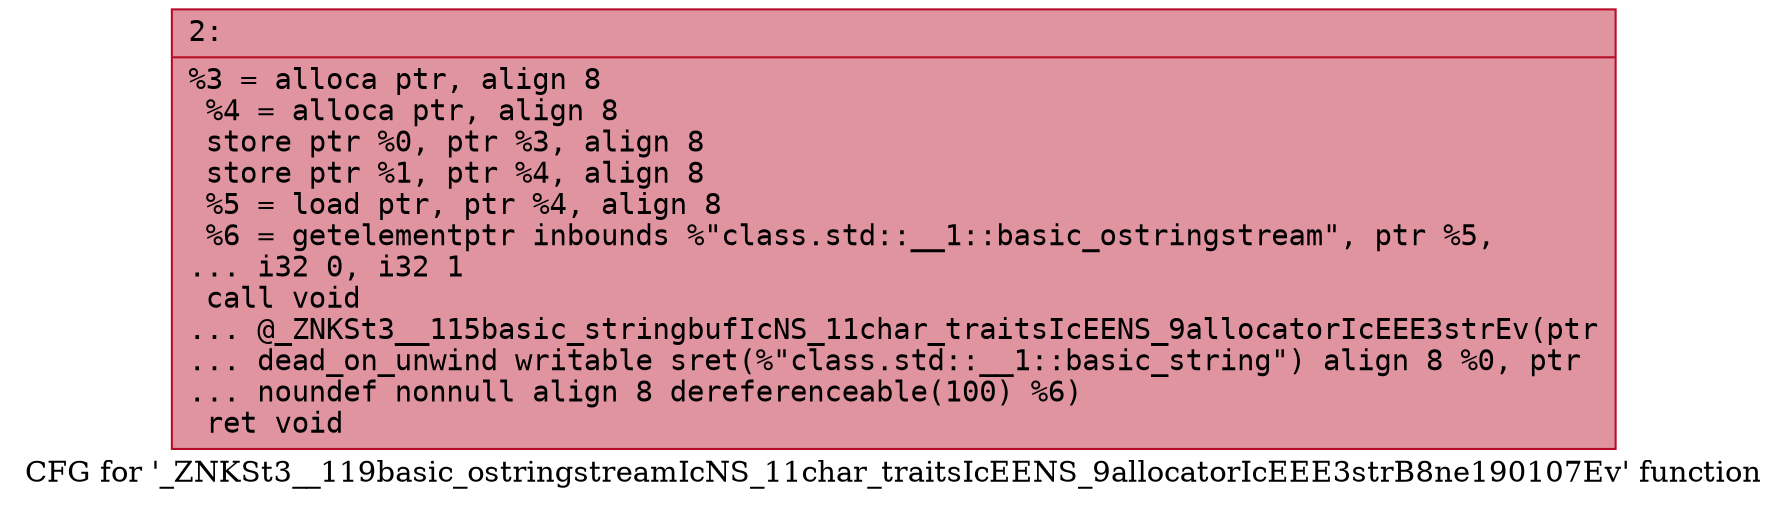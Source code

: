 digraph "CFG for '_ZNKSt3__119basic_ostringstreamIcNS_11char_traitsIcEENS_9allocatorIcEEE3strB8ne190107Ev' function" {
	label="CFG for '_ZNKSt3__119basic_ostringstreamIcNS_11char_traitsIcEENS_9allocatorIcEEE3strB8ne190107Ev' function";

	Node0x60000062e530 [shape=record,color="#b70d28ff", style=filled, fillcolor="#b70d2870" fontname="Courier",label="{2:\l|  %3 = alloca ptr, align 8\l  %4 = alloca ptr, align 8\l  store ptr %0, ptr %3, align 8\l  store ptr %1, ptr %4, align 8\l  %5 = load ptr, ptr %4, align 8\l  %6 = getelementptr inbounds %\"class.std::__1::basic_ostringstream\", ptr %5,\l... i32 0, i32 1\l  call void\l... @_ZNKSt3__115basic_stringbufIcNS_11char_traitsIcEENS_9allocatorIcEEE3strEv(ptr\l... dead_on_unwind writable sret(%\"class.std::__1::basic_string\") align 8 %0, ptr\l... noundef nonnull align 8 dereferenceable(100) %6)\l  ret void\l}"];
}
